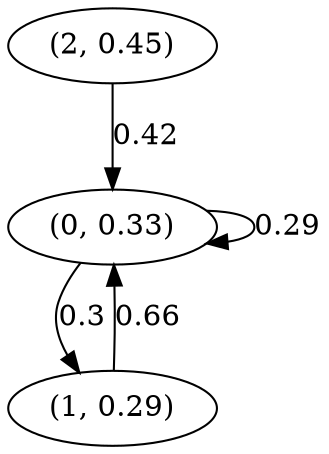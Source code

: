 digraph {
    0 [ label = "(0, 0.33)" ]
    1 [ label = "(1, 0.29)" ]
    2 [ label = "(2, 0.45)" ]
    0 -> 0 [ label = "0.29" ]
    1 -> 0 [ label = "0.66" ]
    2 -> 0 [ label = "0.42" ]
    0 -> 1 [ label = "0.3" ]
}

